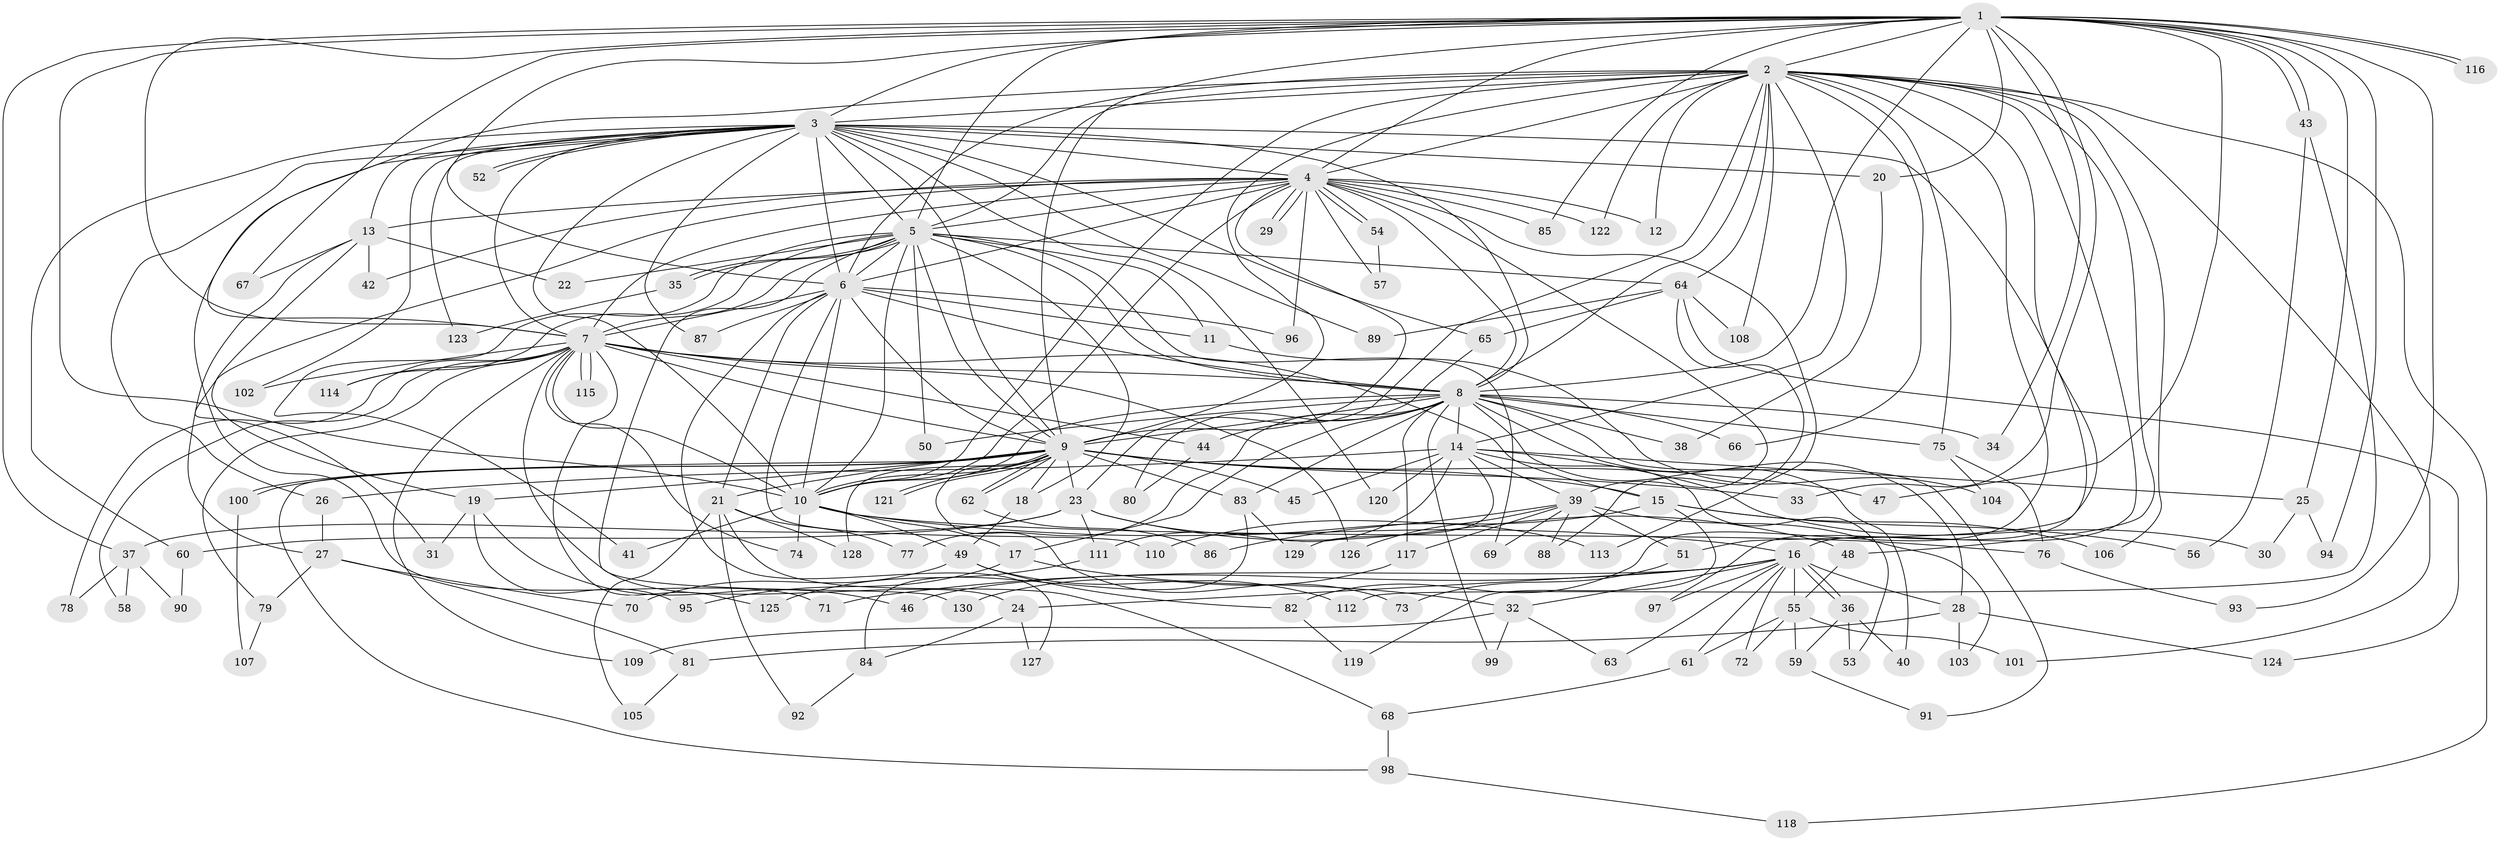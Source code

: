 // coarse degree distribution, {2: 0.5384615384615384, 1: 0.23076923076923078, 3: 0.02564102564102564, 5: 0.02564102564102564, 4: 0.05128205128205128, 19: 0.02564102564102564, 26: 0.02564102564102564, 8: 0.02564102564102564, 14: 0.02564102564102564, 10: 0.02564102564102564}
// Generated by graph-tools (version 1.1) at 2025/46/03/04/25 21:46:27]
// undirected, 130 vertices, 285 edges
graph export_dot {
graph [start="1"]
  node [color=gray90,style=filled];
  1;
  2;
  3;
  4;
  5;
  6;
  7;
  8;
  9;
  10;
  11;
  12;
  13;
  14;
  15;
  16;
  17;
  18;
  19;
  20;
  21;
  22;
  23;
  24;
  25;
  26;
  27;
  28;
  29;
  30;
  31;
  32;
  33;
  34;
  35;
  36;
  37;
  38;
  39;
  40;
  41;
  42;
  43;
  44;
  45;
  46;
  47;
  48;
  49;
  50;
  51;
  52;
  53;
  54;
  55;
  56;
  57;
  58;
  59;
  60;
  61;
  62;
  63;
  64;
  65;
  66;
  67;
  68;
  69;
  70;
  71;
  72;
  73;
  74;
  75;
  76;
  77;
  78;
  79;
  80;
  81;
  82;
  83;
  84;
  85;
  86;
  87;
  88;
  89;
  90;
  91;
  92;
  93;
  94;
  95;
  96;
  97;
  98;
  99;
  100;
  101;
  102;
  103;
  104;
  105;
  106;
  107;
  108;
  109;
  110;
  111;
  112;
  113;
  114;
  115;
  116;
  117;
  118;
  119;
  120;
  121;
  122;
  123;
  124;
  125;
  126;
  127;
  128;
  129;
  130;
  1 -- 2;
  1 -- 3;
  1 -- 4;
  1 -- 5;
  1 -- 6;
  1 -- 7;
  1 -- 8;
  1 -- 9;
  1 -- 10;
  1 -- 20;
  1 -- 25;
  1 -- 33;
  1 -- 34;
  1 -- 37;
  1 -- 43;
  1 -- 43;
  1 -- 47;
  1 -- 67;
  1 -- 85;
  1 -- 93;
  1 -- 94;
  1 -- 116;
  1 -- 116;
  2 -- 3;
  2 -- 4;
  2 -- 5;
  2 -- 6;
  2 -- 7;
  2 -- 8;
  2 -- 9;
  2 -- 10;
  2 -- 12;
  2 -- 14;
  2 -- 16;
  2 -- 23;
  2 -- 48;
  2 -- 51;
  2 -- 64;
  2 -- 66;
  2 -- 75;
  2 -- 82;
  2 -- 101;
  2 -- 106;
  2 -- 108;
  2 -- 118;
  2 -- 122;
  3 -- 4;
  3 -- 5;
  3 -- 6;
  3 -- 7;
  3 -- 8;
  3 -- 9;
  3 -- 10;
  3 -- 13;
  3 -- 20;
  3 -- 26;
  3 -- 52;
  3 -- 52;
  3 -- 60;
  3 -- 65;
  3 -- 71;
  3 -- 87;
  3 -- 89;
  3 -- 97;
  3 -- 102;
  3 -- 120;
  3 -- 123;
  4 -- 5;
  4 -- 6;
  4 -- 7;
  4 -- 8;
  4 -- 9;
  4 -- 10;
  4 -- 12;
  4 -- 13;
  4 -- 29;
  4 -- 29;
  4 -- 31;
  4 -- 39;
  4 -- 42;
  4 -- 54;
  4 -- 54;
  4 -- 57;
  4 -- 85;
  4 -- 96;
  4 -- 113;
  4 -- 122;
  5 -- 6;
  5 -- 7;
  5 -- 8;
  5 -- 9;
  5 -- 10;
  5 -- 11;
  5 -- 18;
  5 -- 22;
  5 -- 35;
  5 -- 35;
  5 -- 41;
  5 -- 50;
  5 -- 64;
  5 -- 69;
  5 -- 114;
  5 -- 130;
  6 -- 7;
  6 -- 8;
  6 -- 9;
  6 -- 10;
  6 -- 11;
  6 -- 21;
  6 -- 87;
  6 -- 96;
  6 -- 110;
  6 -- 127;
  7 -- 8;
  7 -- 9;
  7 -- 10;
  7 -- 15;
  7 -- 24;
  7 -- 44;
  7 -- 58;
  7 -- 74;
  7 -- 78;
  7 -- 79;
  7 -- 102;
  7 -- 109;
  7 -- 114;
  7 -- 115;
  7 -- 115;
  7 -- 125;
  7 -- 126;
  8 -- 9;
  8 -- 10;
  8 -- 14;
  8 -- 17;
  8 -- 28;
  8 -- 34;
  8 -- 38;
  8 -- 40;
  8 -- 44;
  8 -- 50;
  8 -- 66;
  8 -- 75;
  8 -- 77;
  8 -- 83;
  8 -- 91;
  8 -- 99;
  8 -- 117;
  9 -- 10;
  9 -- 15;
  9 -- 18;
  9 -- 19;
  9 -- 21;
  9 -- 23;
  9 -- 33;
  9 -- 45;
  9 -- 47;
  9 -- 62;
  9 -- 62;
  9 -- 73;
  9 -- 83;
  9 -- 98;
  9 -- 100;
  9 -- 100;
  9 -- 121;
  9 -- 121;
  9 -- 128;
  10 -- 16;
  10 -- 17;
  10 -- 41;
  10 -- 49;
  10 -- 74;
  10 -- 76;
  11 -- 104;
  13 -- 19;
  13 -- 22;
  13 -- 27;
  13 -- 42;
  13 -- 67;
  14 -- 25;
  14 -- 26;
  14 -- 30;
  14 -- 39;
  14 -- 45;
  14 -- 53;
  14 -- 111;
  14 -- 120;
  14 -- 129;
  15 -- 56;
  15 -- 106;
  15 -- 110;
  15 -- 119;
  16 -- 24;
  16 -- 28;
  16 -- 32;
  16 -- 36;
  16 -- 36;
  16 -- 46;
  16 -- 55;
  16 -- 61;
  16 -- 63;
  16 -- 71;
  16 -- 72;
  16 -- 97;
  17 -- 32;
  17 -- 95;
  18 -- 49;
  19 -- 31;
  19 -- 46;
  19 -- 95;
  20 -- 38;
  21 -- 68;
  21 -- 77;
  21 -- 92;
  21 -- 105;
  21 -- 128;
  23 -- 37;
  23 -- 48;
  23 -- 60;
  23 -- 111;
  23 -- 113;
  24 -- 84;
  24 -- 127;
  25 -- 30;
  25 -- 94;
  26 -- 27;
  27 -- 70;
  27 -- 79;
  27 -- 81;
  28 -- 81;
  28 -- 103;
  28 -- 124;
  32 -- 63;
  32 -- 99;
  32 -- 109;
  35 -- 123;
  36 -- 40;
  36 -- 53;
  36 -- 59;
  37 -- 58;
  37 -- 78;
  37 -- 90;
  39 -- 51;
  39 -- 69;
  39 -- 86;
  39 -- 88;
  39 -- 103;
  39 -- 117;
  39 -- 126;
  43 -- 56;
  43 -- 112;
  44 -- 80;
  48 -- 55;
  49 -- 70;
  49 -- 82;
  49 -- 112;
  51 -- 73;
  54 -- 57;
  55 -- 59;
  55 -- 61;
  55 -- 72;
  55 -- 101;
  59 -- 91;
  60 -- 90;
  61 -- 68;
  62 -- 86;
  64 -- 65;
  64 -- 88;
  64 -- 89;
  64 -- 108;
  64 -- 124;
  65 -- 80;
  68 -- 98;
  75 -- 76;
  75 -- 104;
  76 -- 93;
  79 -- 107;
  81 -- 105;
  82 -- 119;
  83 -- 84;
  83 -- 129;
  84 -- 92;
  98 -- 118;
  100 -- 107;
  111 -- 125;
  117 -- 130;
}
